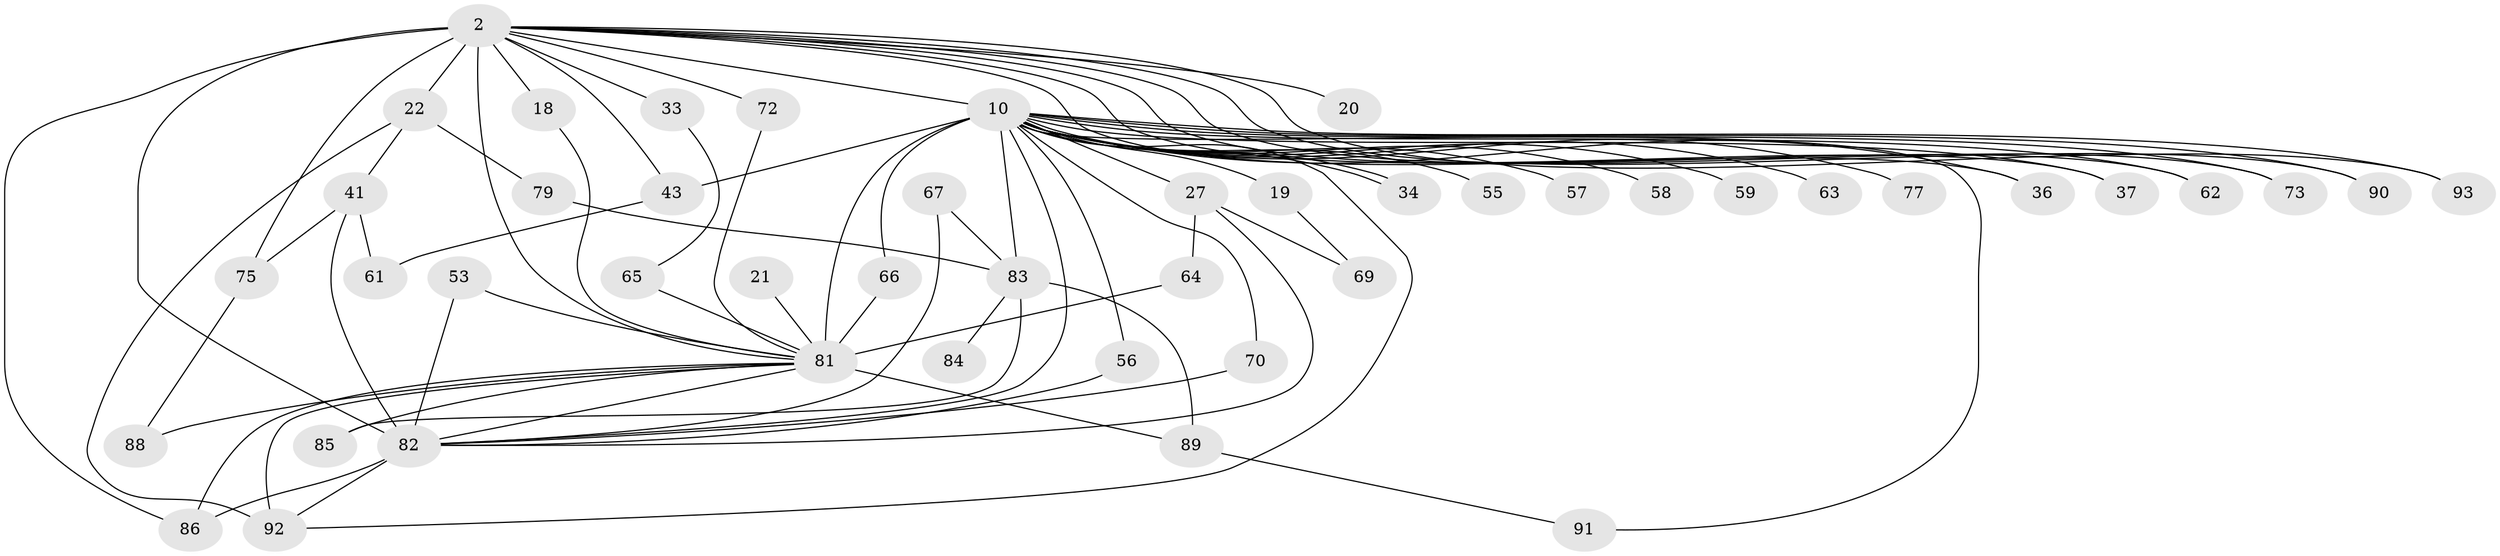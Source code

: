 // original degree distribution, {30: 0.010752688172043012, 22: 0.010752688172043012, 20: 0.021505376344086023, 13: 0.010752688172043012, 17: 0.010752688172043012, 15: 0.021505376344086023, 12: 0.010752688172043012, 26: 0.010752688172043012, 5: 0.043010752688172046, 2: 0.5698924731182796, 4: 0.10752688172043011, 3: 0.12903225806451613, 10: 0.010752688172043012, 7: 0.021505376344086023, 6: 0.010752688172043012}
// Generated by graph-tools (version 1.1) at 2025/46/03/09/25 04:46:22]
// undirected, 46 vertices, 80 edges
graph export_dot {
graph [start="1"]
  node [color=gray90,style=filled];
  2 [super="+1"];
  10 [super="+6+4"];
  18;
  19 [super="+16"];
  20;
  21;
  22;
  27 [super="+25"];
  33 [super="+32"];
  34;
  36;
  37;
  41 [super="+39"];
  43 [super="+42"];
  53;
  55;
  56;
  57;
  58;
  59;
  61;
  62;
  63;
  64;
  65;
  66;
  67;
  69;
  70;
  72;
  73 [super="+44"];
  75 [super="+54+71"];
  77;
  79;
  81 [super="+12+68+9"];
  82 [super="+45+76+40"];
  83 [super="+38+51"];
  84 [super="+74"];
  85;
  86 [super="+47"];
  88;
  89 [super="+31"];
  90 [super="+50+87"];
  91;
  92 [super="+80"];
  93;
  2 -- 10 [weight=8];
  2 -- 18;
  2 -- 20 [weight=2];
  2 -- 22 [weight=2];
  2 -- 33 [weight=2];
  2 -- 37;
  2 -- 62;
  2 -- 72;
  2 -- 82 [weight=10];
  2 -- 73 [weight=2];
  2 -- 75 [weight=3];
  2 -- 93;
  2 -- 36;
  2 -- 90 [weight=2];
  2 -- 43;
  2 -- 81 [weight=8];
  2 -- 86;
  10 -- 19 [weight=3];
  10 -- 34;
  10 -- 34;
  10 -- 37;
  10 -- 57 [weight=2];
  10 -- 58 [weight=2];
  10 -- 59 [weight=2];
  10 -- 63 [weight=2];
  10 -- 66;
  10 -- 77 [weight=2];
  10 -- 73;
  10 -- 83 [weight=4];
  10 -- 90 [weight=5];
  10 -- 91;
  10 -- 70;
  10 -- 81 [weight=19];
  10 -- 27 [weight=2];
  10 -- 93;
  10 -- 36;
  10 -- 43 [weight=3];
  10 -- 55 [weight=2];
  10 -- 56;
  10 -- 62;
  10 -- 82 [weight=2];
  10 -- 92;
  18 -- 81;
  19 -- 69;
  21 -- 81 [weight=2];
  22 -- 79;
  22 -- 41;
  22 -- 92;
  27 -- 64;
  27 -- 69;
  27 -- 82;
  33 -- 65;
  41 -- 75;
  41 -- 61;
  41 -- 82 [weight=2];
  43 -- 61;
  53 -- 81;
  53 -- 82;
  56 -- 82;
  64 -- 81;
  65 -- 81;
  66 -- 81;
  67 -- 83;
  67 -- 82;
  70 -- 82;
  72 -- 81;
  75 -- 88;
  79 -- 83;
  81 -- 85;
  81 -- 88;
  81 -- 86;
  81 -- 92 [weight=2];
  81 -- 82;
  81 -- 89;
  82 -- 86;
  82 -- 92;
  83 -- 84 [weight=2];
  83 -- 89 [weight=2];
  83 -- 85;
  89 -- 91;
}
